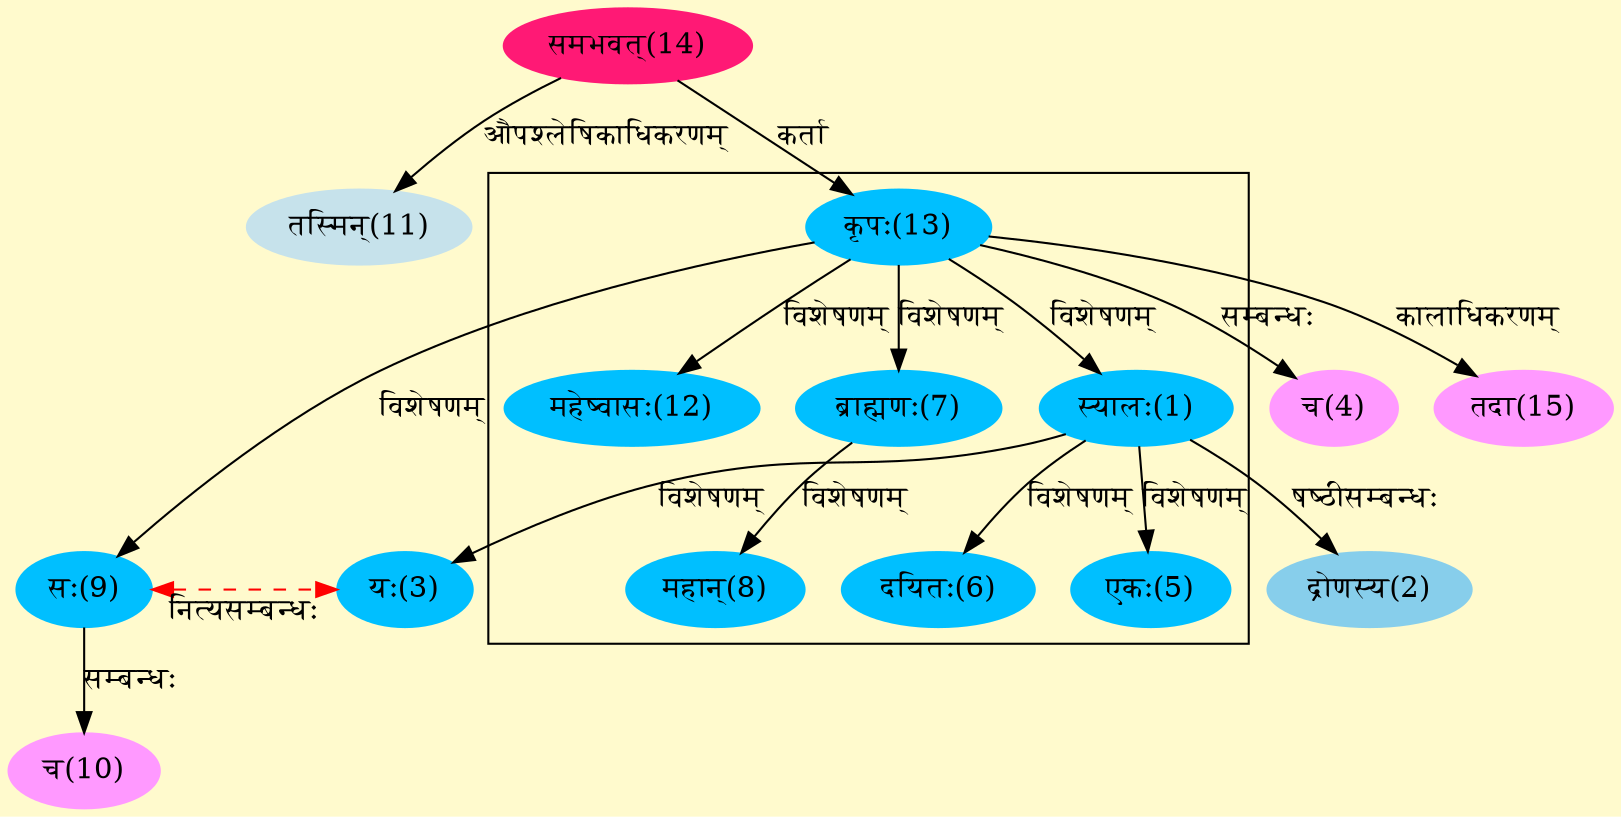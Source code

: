 digraph G{
rankdir=BT;
 compound=true;
 bgcolor="lemonchiffon1";

subgraph cluster_1{
Node1 [style=filled, color="#00BFFF" label = "स्यालः(1)"]
Node13 [style=filled, color="#00BFFF" label = "कृपः(13)"]
Node3 [style=filled, color="#00BFFF" label = "यः(3)"]
Node5 [style=filled, color="#00BFFF" label = "एकः(5)"]
Node6 [style=filled, color="#00BFFF" label = "दयितः(6)"]
Node7 [style=filled, color="#00BFFF" label = "ब्राह्मणः(7)"]
Node8 [style=filled, color="#00BFFF" label = "महान्(8)"]
Node9 [style=filled, color="#00BFFF" label = "सः(9)"]
Node12 [style=filled, color="#00BFFF" label = "महेष्वासः(12)"]

}
Node2 [style=filled, color="#87CEEB" label = "द्रोणस्य(2)"]
Node1 [style=filled, color="#00BFFF" label = "स्यालः(1)"]
Node4 [style=filled, color="#FF99FF" label = "च(4)"]
Node13 [style=filled, color="#00BFFF" label = "कृपः(13)"]
Node9 [style=filled, color="#00BFFF" label = "सः(9)"]
Node3 [style=filled, color="#00BFFF" label = "यः(3)"]
Node10 [style=filled, color="#FF99FF" label = "च(10)"]
Node11 [style=filled, color="#C6E2EB" label = "तस्मिन्(11)"]
Node14 [style=filled, color="#FF1975" label = "समभवत्(14)"]
Node15 [style=filled, color="#FF99FF" label = "तदा(15)"]
{rank = same; Node9; Node3;}
/* Start of Relations section */

Node1 -> Node13 [  label="विशेषणम्"  dir="back" ]
Node2 -> Node1 [  label="षष्ठीसम्बन्धः"  dir="back" ]
Node3 -> Node1 [  label="विशेषणम्"  dir="back" ]
Node4 -> Node13 [  label="सम्बन्धः"  dir="back" ]
Node5 -> Node1 [  label="विशेषणम्"  dir="back" ]
Node6 -> Node1 [  label="विशेषणम्"  dir="back" ]
Node7 -> Node13 [  label="विशेषणम्"  dir="back" ]
Node8 -> Node7 [  label="विशेषणम्"  dir="back" ]
Node9 -> Node13 [  label="विशेषणम्"  dir="back" ]
Node9 -> Node3 [ style=dashed color="red" label="नित्यसम्बन्धः"  dir="both" ]
Node10 -> Node9 [  label="सम्बन्धः"  dir="back" ]
Node11 -> Node14 [  label="औपश्लेषिकाधिकरणम्"  dir="back" ]
Node12 -> Node13 [  label="विशेषणम्"  dir="back" ]
Node13 -> Node14 [  label="कर्ता"  dir="back" ]
Node15 -> Node13 [  label="कालाधिकरणम्"  dir="back" ]
}
